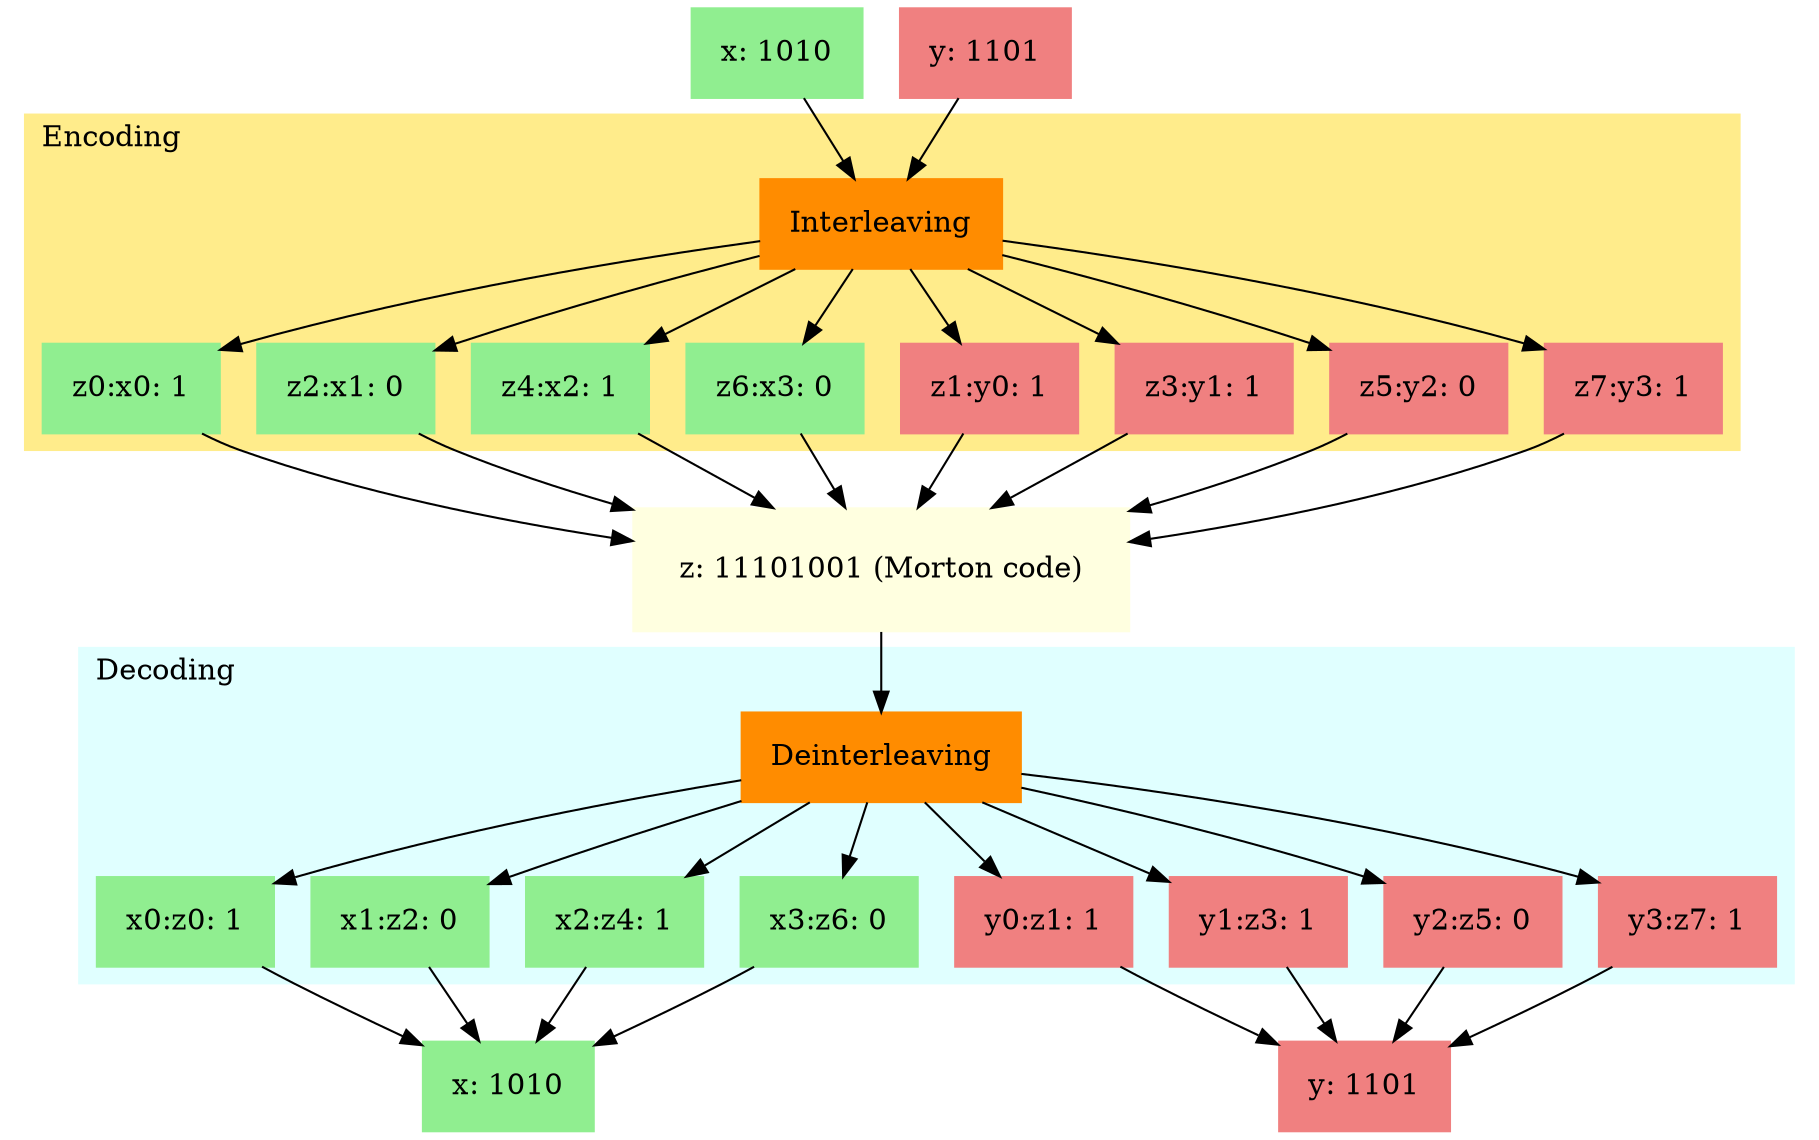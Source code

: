 digraph Morton {
    node [shape = rect, style = filled, margin = "0.2"];

    // Input nodes
    subgraph cluster_inputs {
    label = "Input";
    labelloc = "t";
    labeljust = "l";
    style = filled;
    color = lightsteelblue1;

    x_in [label = "x: 1010", shape = rect, color = lightgreen, fontcolor = black];
    y_in [label = "y: 1101", shape = rect, color = lightcoral, fontcolor = black];
    }

    // Encoding process
    subgraph cluster_encoding {
    label = "Encoding";
    labelloc = "t";
    labeljust = "l";
    style = filled;
    color = lightgoldenrod1;

    interleave [label = "Interleaving", color = darkorange, fontcolor = black];

    x0 [label = "z0:x0: 1", shape = rect, color = lightgreen, fontcolor = black];
    x1 [label = "z2:x1: 0", shape = rect, color = lightgreen, fontcolor = black];
    x2 [label = "z4:x2: 1", shape = rect, color = lightgreen, fontcolor = black];
    x3 [label = "z6:x3: 0", shape = rect, color = lightgreen, fontcolor = black];

    y0 [label = "z1:y0: 1", shape = rect, color = lightcoral, fontcolor = black];
    y1 [label = "z3:y1: 1", shape = rect, color = lightcoral, fontcolor = black];
    y2 [label = "z5:y2: 0", shape = rect, color = lightcoral, fontcolor = black];
    y3 [label = "z7:y3: 1", shape = rect, color = lightcoral, fontcolor = black];
    }

    // Morton code result
    morton [label = "z: 11101001 (Morton code)", shape = rect, style = filled, color = lightyellow, margin = "0.3", fontcolor = black];

    // Decoding process
    subgraph cluster_decoding {
    label = "Decoding";
    labelloc = "t";
    labeljust = "l";
    style = filled;
    color = lightcyan1;

    deinterleave [label = "Deinterleaving", color = darkorange, fontcolor = black];

    x0_dec [label = "x0:z0: 1", shape = rect, color = lightgreen, fontcolor = black];
    x1_dec [label = "x1:z2: 0", shape = rect, color = lightgreen, fontcolor = black];
    x2_dec [label = "x2:z4: 1", shape = rect, color = lightgreen, fontcolor = black];
    x3_dec [label = "x3:z6: 0", shape = rect, color = lightgreen, fontcolor = black];

    y0_dec [label = "y0:z1: 1", shape = rect, color = lightcoral, fontcolor = black];
    y1_dec [label = "y1:z3: 1", shape = rect, color = lightcoral, fontcolor = black];
    y2_dec [label = "y2:z5: 0", shape = rect, color = lightcoral, fontcolor = black];
    y3_dec [label = "y3:z7: 1", shape = rect, color = lightcoral, fontcolor = black];

    x_out [label = "x: 1010", shape = rect, color = lightgreen, fontcolor = black];
    y_out [label = "y: 1101", shape = rect, color = lightcoral, fontcolor = black];
    }

    // Edges for input to encoding
    x_in -> interleave;
    y_in -> interleave;

    // Interleave process to binary digits
    interleave -> x0;
    interleave -> y0;
    interleave -> x1;
    interleave -> y1;
    interleave -> x2;
    interleave -> y2;
    interleave -> x3;
    interleave -> y3;

    // Binary digits to Morton code
    x0 -> morton;
    y0 -> morton;
    x1 -> morton;
    y1 -> morton;
    x2 -> morton;
    y2 -> morton;
    x3 -> morton;
    y3 -> morton;

    // Morton code to decoding process
    morton -> deinterleave;

    // Deinterleaving process to binary digits
    deinterleave -> x0_dec;
    deinterleave -> y0_dec;
    deinterleave -> x1_dec;
    deinterleave -> y1_dec;
    deinterleave -> x2_dec;
    deinterleave -> y2_dec;
    deinterleave -> x3_dec;
    deinterleave -> y3_dec;

    // Binary digits to output
    x0_dec -> x_out;
    x1_dec -> x_out;
    x2_dec -> x_out;
    x3_dec -> x_out;

    y0_dec -> y_out;
    y1_dec -> y_out;
    y2_dec -> y_out;
    y3_dec -> y_out;

    // Rank settings for improved visualization
    {rank = same; x_in; y_in;}
    {rank = same; x_out; y_out;}
}
